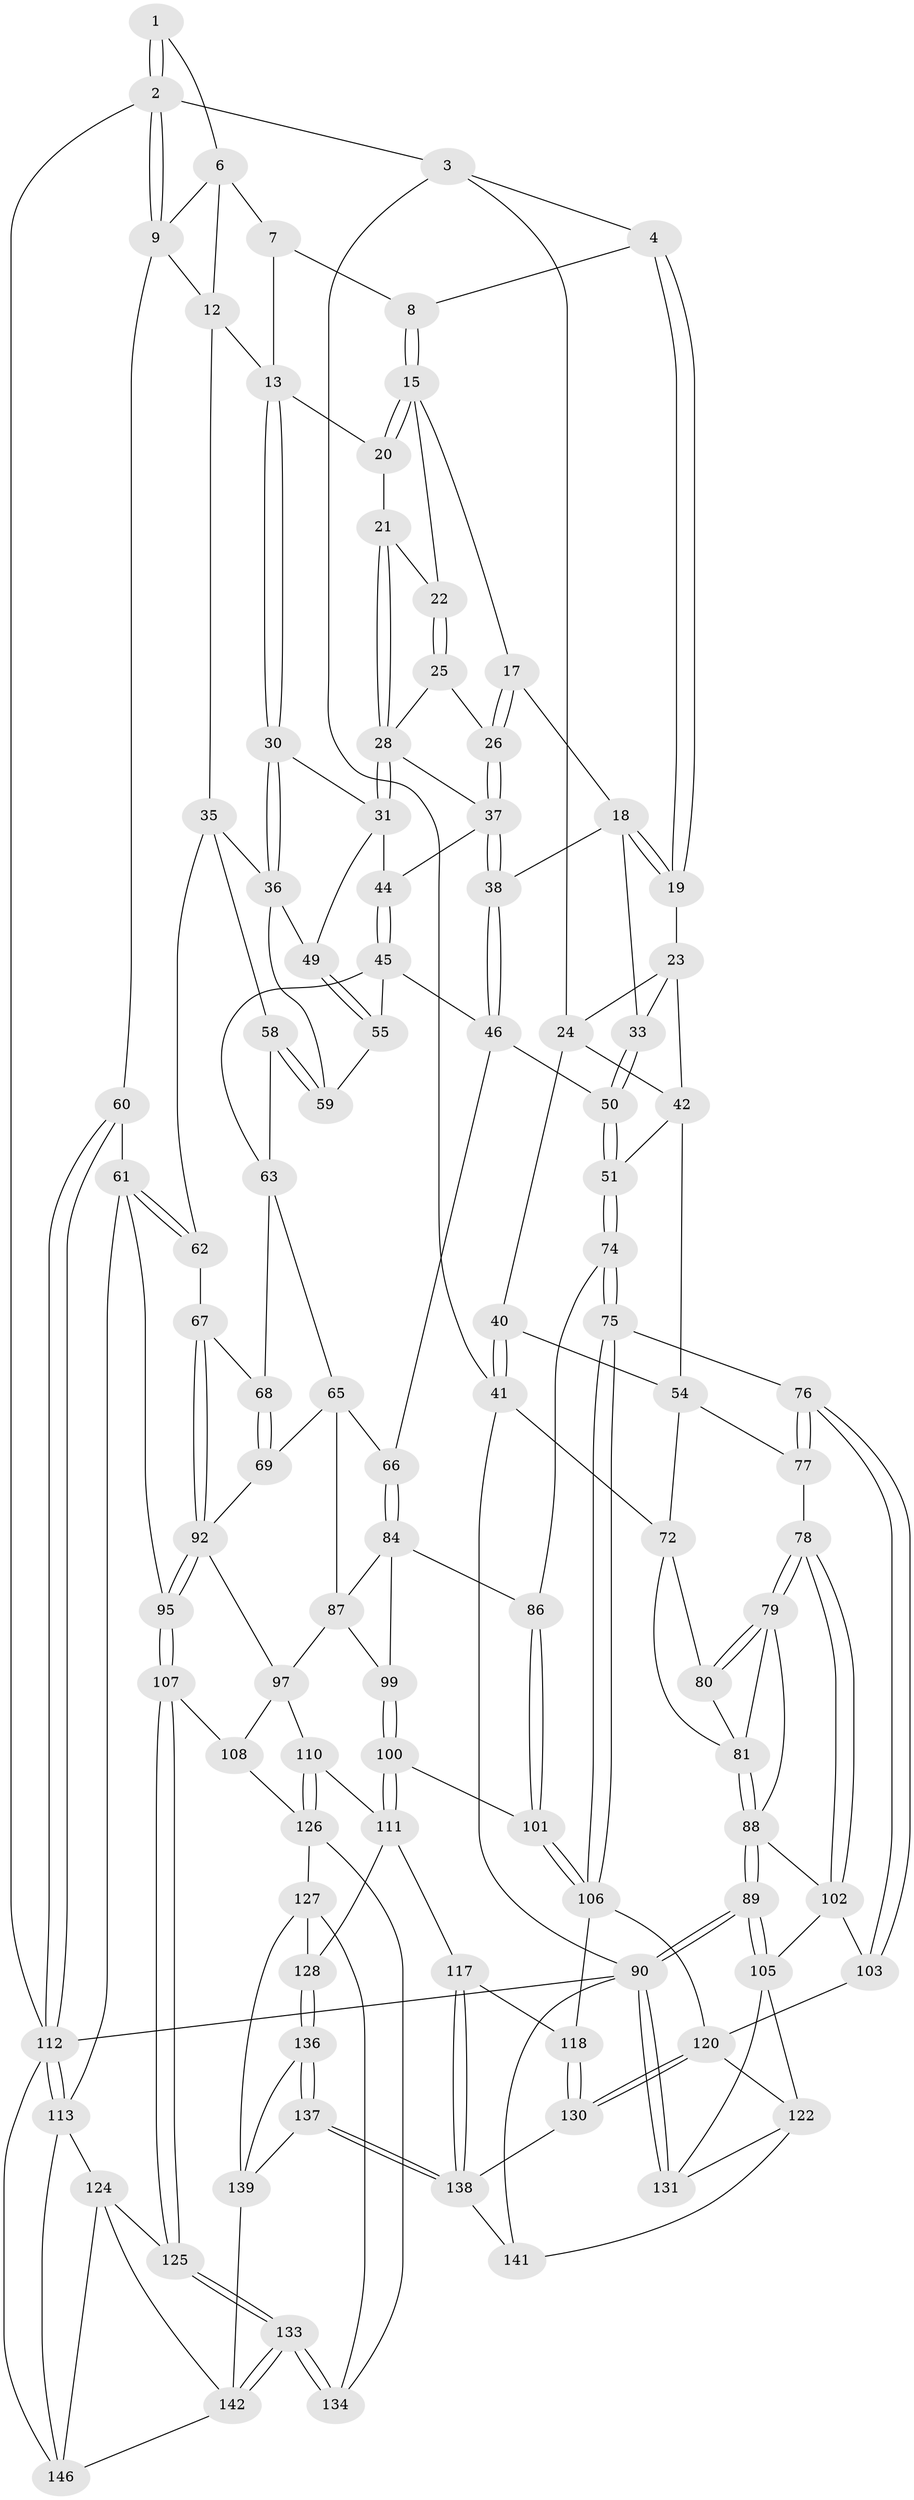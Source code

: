 // Generated by graph-tools (version 1.1) at 2025/24/03/03/25 07:24:33]
// undirected, 102 vertices, 234 edges
graph export_dot {
graph [start="1"]
  node [color=gray90,style=filled];
  1 [pos="+0.9177580261457574+0"];
  2 [pos="+1+0"];
  3 [pos="+0.10976079690539874+0"];
  4 [pos="+0.49672838433150707+0",super="+5"];
  6 [pos="+0.9127052247950991+0",super="+11"];
  7 [pos="+0.843457379406194+0.030432090630863586"];
  8 [pos="+0.7881578625522616+0.010147017237728588"];
  9 [pos="+1+0.15977646450233107",super="+10"];
  12 [pos="+0.8899596488539362+0.08452384646801288",super="+27"];
  13 [pos="+0.8775091046816248+0.09334211290795015",super="+14"];
  15 [pos="+0.7737613550308775+0.03641453508725139",super="+16"];
  17 [pos="+0.6217908089780958+0.04058900890357304"];
  18 [pos="+0.5178288410226235+0",super="+32"];
  19 [pos="+0.4970501380526651+0"];
  20 [pos="+0.8155119517895852+0.09359006206183272"];
  21 [pos="+0.7986693144129293+0.11075034280542584"];
  22 [pos="+0.7519390592715446+0.10553590877247394"];
  23 [pos="+0.30061258324134077+0.07028062491134975",super="+34"];
  24 [pos="+0.1581981574949499+0.08698111301519769",super="+39"];
  25 [pos="+0.7217371423470972+0.16231809969693003"];
  26 [pos="+0.6794378367959517+0.1543861923469737"];
  28 [pos="+0.7870503966212394+0.20464186815071095",super="+29"];
  30 [pos="+0.892598788002892+0.20120380940981308"];
  31 [pos="+0.7874366725624139+0.2049555696964504",super="+47"];
  33 [pos="+0.3756875805251301+0.22312307725900263"];
  35 [pos="+0.9965807895676051+0.22783807013206067",super="+57"];
  36 [pos="+0.9356812670683238+0.23314661170746476",super="+48"];
  37 [pos="+0.673709681420796+0.16379475105292227",super="+43"];
  38 [pos="+0.5745818643966278+0.2911191147691607"];
  40 [pos="+0+0.21375624923173356"];
  41 [pos="+0+0.22293162702666802"];
  42 [pos="+0.14869766919692665+0.1938758160180216",super="+52"];
  44 [pos="+0.6504894693417925+0.3016926006953617"];
  45 [pos="+0.6165166412733011+0.31904817530334073",super="+56"];
  46 [pos="+0.5715731386703832+0.31675931950535013",super="+53"];
  49 [pos="+0.7783629087366356+0.2817196726179145"];
  50 [pos="+0.412751754259306+0.36493401434068556"];
  51 [pos="+0.39307485173813655+0.37897576782263503"];
  54 [pos="+0.18547501073190473+0.40711688089241527",super="+71"];
  55 [pos="+0.7762631945761299+0.3815896050013148"];
  58 [pos="+0.9224684070176836+0.41133094266626363"];
  59 [pos="+0.8896342563642654+0.3190056432419747"];
  60 [pos="+1+0.4996138790025576"];
  61 [pos="+1+0.4876747950446295",super="+94"];
  62 [pos="+0.9826016459419604+0.48311323088569524"];
  63 [pos="+0.7686277317922116+0.41655223905644717",super="+64"];
  65 [pos="+0.6696321790854152+0.45869613375099305",super="+70"];
  66 [pos="+0.5514397302953072+0.42997585396849164"];
  67 [pos="+0.9309784341121642+0.5120684878509293"];
  68 [pos="+0.7708739443123405+0.45552860553558394"];
  69 [pos="+0.7485518273231963+0.5555309790909132"];
  72 [pos="+0.1364525217390368+0.4392194139056681",super="+73"];
  74 [pos="+0.35275829344004844+0.6152142780191804"];
  75 [pos="+0.33398084407542783+0.6400820446323583"];
  76 [pos="+0.2452148338504271+0.6373313413445694"];
  77 [pos="+0.22035590492476875+0.6220614293546253"];
  78 [pos="+0.13428579885481906+0.6239363880600209"];
  79 [pos="+0.13032527187127305+0.6209723196999617",super="+83"];
  80 [pos="+0.08725825396007085+0.4777476827561378"];
  81 [pos="+0+0.4532632849505577",super="+82"];
  84 [pos="+0.5797321242725799+0.5582537675617226",super="+85"];
  86 [pos="+0.5255460455380735+0.5983789634211948"];
  87 [pos="+0.611872208156305+0.5687345949688443",super="+98"];
  88 [pos="+0+0.5806102685208285",super="+96"];
  89 [pos="+0+0.8055915374966819"];
  90 [pos="+0+0.8139697451098448",super="+91"];
  92 [pos="+0.8182143653819839+0.6477509137795898",super="+93"];
  95 [pos="+0.8629679453657757+0.6911648078784495"];
  97 [pos="+0.7004266880050299+0.7227303687153654",super="+109"];
  99 [pos="+0.5916807232252538+0.6925154388859264"];
  100 [pos="+0.5281358434830095+0.7294919588347135"];
  101 [pos="+0.5266532079753132+0.7280110902690357"];
  102 [pos="+0.06810020523099093+0.6991413770316586",super="+104"];
  103 [pos="+0.1848590003872504+0.7596055117349328"];
  105 [pos="+0.03249248091911968+0.7853139762457928",super="+123"];
  106 [pos="+0.355884948512973+0.6883936647557477",super="+119"];
  107 [pos="+0.7762885100964022+0.8434390075439856"];
  108 [pos="+0.6982523448344514+0.7831580750097527"];
  110 [pos="+0.6564661284686407+0.774126423904321"];
  111 [pos="+0.5426462067917716+0.7838142722686865",super="+116"];
  112 [pos="+1+0.7766866570154068",super="+115"];
  113 [pos="+1+0.7807208138892513",super="+114"];
  117 [pos="+0.4338574719326582+0.8425534733555049"];
  118 [pos="+0.4008497894225962+0.8055659045650848"];
  120 [pos="+0.22071527259577112+0.8943310187694252",super="+121"];
  122 [pos="+0.1023203218706071+0.8339326806097135",super="+132"];
  124 [pos="+0.8847340945567654+0.8845454863517865",super="+144"];
  125 [pos="+0.7900768057326972+0.8648422196655562"];
  126 [pos="+0.6036756918983852+0.8616221979789883",super="+129"];
  127 [pos="+0.5604825097566188+0.8633577441798955",super="+135"];
  128 [pos="+0.544941872882623+0.8565220773542567"];
  130 [pos="+0.2335347168979684+0.9343669218091064"];
  131 [pos="+0.03366672096819562+0.9003841682428196"];
  133 [pos="+0.705632604541454+0.9673362780824688"];
  134 [pos="+0.6707249318820241+0.9235164565433575"];
  136 [pos="+0.5275668315713699+0.9221771714059482"];
  137 [pos="+0.40999486757179493+1"];
  138 [pos="+0.3476227222421537+1",super="+140"];
  139 [pos="+0.5948137347825655+0.9287334927285308",super="+143"];
  141 [pos="+0.09446230127929713+1"];
  142 [pos="+0.7281226783977064+1",super="+145"];
  146 [pos="+0.9819503785987523+0.9421313921503333",super="+147"];
  1 -- 2;
  1 -- 2;
  1 -- 6;
  2 -- 3;
  2 -- 9;
  2 -- 9;
  2 -- 112;
  3 -- 4;
  3 -- 24;
  3 -- 41;
  4 -- 19;
  4 -- 19;
  4 -- 8;
  6 -- 7;
  6 -- 12;
  6 -- 9;
  7 -- 8;
  7 -- 13;
  8 -- 15;
  8 -- 15;
  9 -- 60;
  9 -- 12;
  12 -- 13;
  12 -- 35;
  13 -- 30;
  13 -- 30;
  13 -- 20;
  15 -- 20;
  15 -- 20;
  15 -- 17;
  15 -- 22;
  17 -- 18;
  17 -- 26;
  17 -- 26;
  18 -- 19;
  18 -- 19;
  18 -- 33;
  18 -- 38;
  19 -- 23;
  20 -- 21;
  21 -- 22;
  21 -- 28;
  21 -- 28;
  22 -- 25;
  22 -- 25;
  23 -- 24;
  23 -- 33;
  23 -- 42;
  24 -- 40;
  24 -- 42;
  25 -- 26;
  25 -- 28;
  26 -- 37;
  26 -- 37;
  28 -- 31;
  28 -- 31;
  28 -- 37;
  30 -- 31;
  30 -- 36;
  30 -- 36;
  31 -- 49;
  31 -- 44;
  33 -- 50;
  33 -- 50;
  35 -- 36;
  35 -- 58;
  35 -- 62;
  36 -- 49;
  36 -- 59;
  37 -- 38;
  37 -- 38;
  37 -- 44;
  38 -- 46;
  38 -- 46;
  40 -- 41;
  40 -- 41;
  40 -- 54;
  41 -- 72;
  41 -- 90;
  42 -- 51;
  42 -- 54;
  44 -- 45;
  44 -- 45;
  45 -- 46;
  45 -- 63;
  45 -- 55;
  46 -- 50;
  46 -- 66;
  49 -- 55;
  49 -- 55;
  50 -- 51;
  50 -- 51;
  51 -- 74;
  51 -- 74;
  54 -- 72;
  54 -- 77;
  55 -- 59;
  58 -- 59;
  58 -- 59;
  58 -- 63;
  60 -- 61;
  60 -- 112;
  60 -- 112;
  61 -- 62;
  61 -- 62;
  61 -- 113;
  61 -- 95;
  62 -- 67;
  63 -- 65;
  63 -- 68;
  65 -- 66;
  65 -- 69;
  65 -- 87;
  66 -- 84;
  66 -- 84;
  67 -- 68;
  67 -- 92;
  67 -- 92;
  68 -- 69;
  68 -- 69;
  69 -- 92;
  72 -- 80;
  72 -- 81;
  74 -- 75;
  74 -- 75;
  74 -- 86;
  75 -- 76;
  75 -- 106;
  75 -- 106;
  76 -- 77;
  76 -- 77;
  76 -- 103;
  76 -- 103;
  77 -- 78;
  78 -- 79;
  78 -- 79;
  78 -- 102;
  78 -- 102;
  79 -- 80;
  79 -- 80;
  79 -- 88;
  79 -- 81;
  80 -- 81;
  81 -- 88;
  81 -- 88;
  84 -- 87;
  84 -- 99;
  84 -- 86;
  86 -- 101;
  86 -- 101;
  87 -- 97;
  87 -- 99;
  88 -- 89;
  88 -- 89;
  88 -- 102;
  89 -- 90;
  89 -- 90;
  89 -- 105;
  89 -- 105;
  90 -- 131;
  90 -- 131;
  90 -- 112;
  90 -- 141;
  92 -- 95;
  92 -- 95;
  92 -- 97;
  95 -- 107;
  95 -- 107;
  97 -- 108;
  97 -- 110;
  99 -- 100;
  99 -- 100;
  100 -- 101;
  100 -- 111;
  100 -- 111;
  101 -- 106;
  101 -- 106;
  102 -- 105;
  102 -- 103;
  103 -- 120;
  105 -- 122;
  105 -- 131;
  106 -- 120;
  106 -- 118;
  107 -- 108;
  107 -- 125;
  107 -- 125;
  108 -- 126;
  110 -- 111;
  110 -- 126;
  110 -- 126;
  111 -- 128;
  111 -- 117;
  112 -- 113;
  112 -- 113;
  112 -- 146;
  113 -- 146;
  113 -- 124;
  117 -- 118;
  117 -- 138;
  117 -- 138;
  118 -- 130;
  118 -- 130;
  120 -- 130;
  120 -- 130;
  120 -- 122;
  122 -- 131;
  122 -- 141;
  124 -- 125;
  124 -- 146;
  124 -- 142;
  125 -- 133;
  125 -- 133;
  126 -- 127;
  126 -- 134;
  127 -- 128;
  127 -- 139;
  127 -- 134;
  128 -- 136;
  128 -- 136;
  130 -- 138;
  133 -- 134;
  133 -- 134;
  133 -- 142;
  133 -- 142;
  136 -- 137;
  136 -- 137;
  136 -- 139;
  137 -- 138;
  137 -- 138;
  137 -- 139;
  138 -- 141;
  139 -- 142;
  142 -- 146;
}
